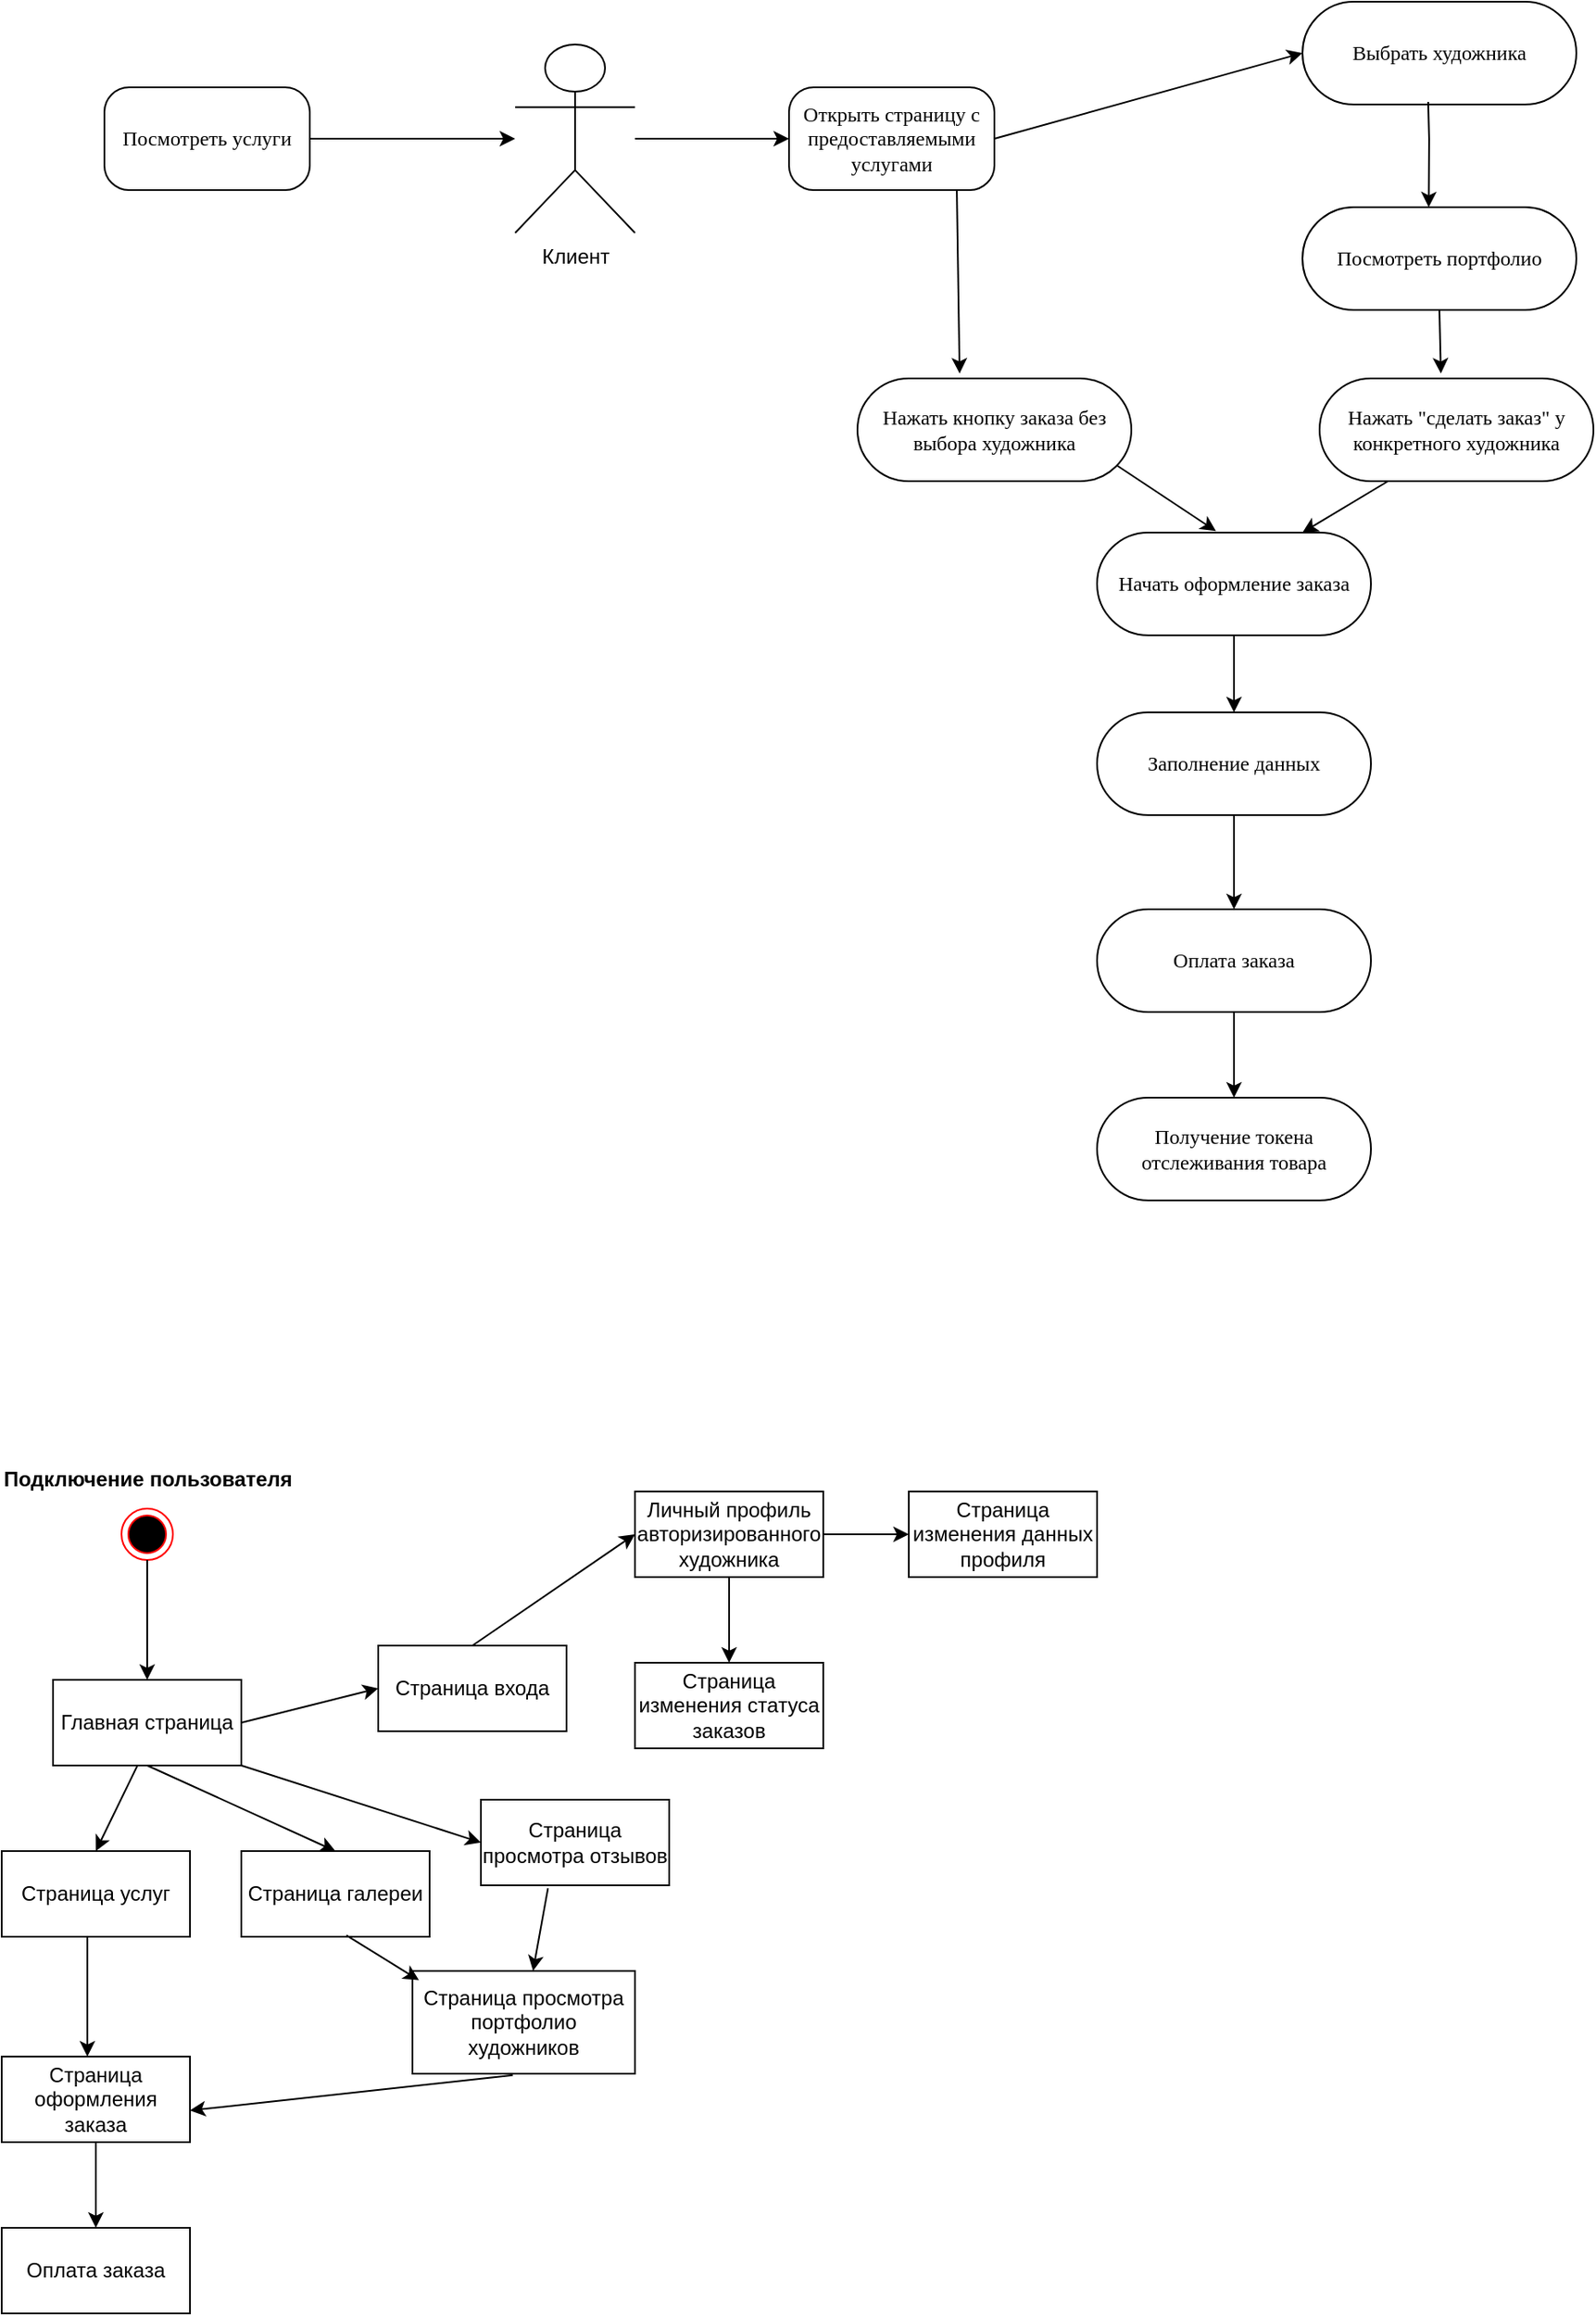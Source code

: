 <mxfile version="24.7.17">
  <diagram name="Page-1" id="58cdce13-f638-feb5-8d6f-7d28b1aa9fa0">
    <mxGraphModel dx="2100" dy="1134" grid="1" gridSize="10" guides="1" tooltips="1" connect="1" arrows="1" fold="1" page="1" pageScale="1" pageWidth="1100" pageHeight="850" background="none" math="0" shadow="0">
      <root>
        <mxCell id="0" />
        <mxCell id="1" parent="0" />
        <mxCell id="382b91b5511bd0f7-6" value="Посмотреть услуги" style="rounded=1;whiteSpace=wrap;html=1;arcSize=24;shadow=0;comic=0;labelBackgroundColor=none;fontFamily=Verdana;fontSize=12;align=center;" parent="1" vertex="1">
          <mxGeometry x="60" y="60" width="120" height="60" as="geometry" />
        </mxCell>
        <mxCell id="SgjmKy2x-hNEDJPNq4OX-2" value="Клиент&lt;div&gt;&lt;br&gt;&lt;/div&gt;" style="shape=umlActor;verticalLabelPosition=bottom;verticalAlign=top;html=1;outlineConnect=0;" vertex="1" parent="1">
          <mxGeometry x="300" y="35" width="70" height="110" as="geometry" />
        </mxCell>
        <mxCell id="SgjmKy2x-hNEDJPNq4OX-4" value="" style="endArrow=classic;html=1;rounded=0;" edge="1" parent="1" source="382b91b5511bd0f7-6" target="SgjmKy2x-hNEDJPNq4OX-2">
          <mxGeometry width="50" height="50" relative="1" as="geometry">
            <mxPoint x="430" y="160" as="sourcePoint" />
            <mxPoint x="330" y="100" as="targetPoint" />
          </mxGeometry>
        </mxCell>
        <mxCell id="SgjmKy2x-hNEDJPNq4OX-5" value="Открыть страницу с предоставляемыми услугами" style="rounded=1;whiteSpace=wrap;html=1;arcSize=24;shadow=0;comic=0;labelBackgroundColor=none;fontFamily=Verdana;fontSize=12;align=center;" vertex="1" parent="1">
          <mxGeometry x="460" y="60" width="120" height="60" as="geometry" />
        </mxCell>
        <mxCell id="SgjmKy2x-hNEDJPNq4OX-6" value="" style="endArrow=classic;html=1;rounded=0;entryX=0;entryY=0.5;entryDx=0;entryDy=0;" edge="1" parent="1" source="SgjmKy2x-hNEDJPNq4OX-2" target="SgjmKy2x-hNEDJPNq4OX-5">
          <mxGeometry width="50" height="50" relative="1" as="geometry">
            <mxPoint x="570" y="120" as="sourcePoint" />
            <mxPoint x="620" y="70" as="targetPoint" />
          </mxGeometry>
        </mxCell>
        <mxCell id="SgjmKy2x-hNEDJPNq4OX-7" value="Выбрать художника" style="rounded=1;whiteSpace=wrap;html=1;arcSize=50;shadow=0;comic=0;labelBackgroundColor=none;fontFamily=Verdana;fontSize=12;align=center;" vertex="1" parent="1">
          <mxGeometry x="760" y="10" width="160" height="60" as="geometry" />
        </mxCell>
        <mxCell id="SgjmKy2x-hNEDJPNq4OX-8" value="Посмотреть портфолио" style="rounded=1;whiteSpace=wrap;html=1;arcSize=50;shadow=0;comic=0;labelBackgroundColor=none;fontFamily=Verdana;fontSize=12;align=center;" vertex="1" parent="1">
          <mxGeometry x="760" y="130" width="160" height="60" as="geometry" />
        </mxCell>
        <mxCell id="SgjmKy2x-hNEDJPNq4OX-9" value="Нажать кнопку заказа без выбора художника" style="rounded=1;whiteSpace=wrap;html=1;arcSize=50;shadow=0;comic=0;labelBackgroundColor=none;fontFamily=Verdana;fontSize=12;align=center;" vertex="1" parent="1">
          <mxGeometry x="500" y="230" width="160" height="60" as="geometry" />
        </mxCell>
        <mxCell id="SgjmKy2x-hNEDJPNq4OX-10" value="Нажать &quot;сделать заказ&quot; у конкретного художника" style="rounded=1;whiteSpace=wrap;html=1;arcSize=50;shadow=0;comic=0;labelBackgroundColor=none;fontFamily=Verdana;fontSize=12;align=center;" vertex="1" parent="1">
          <mxGeometry x="770" y="230" width="160" height="60" as="geometry" />
        </mxCell>
        <mxCell id="SgjmKy2x-hNEDJPNq4OX-11" value="Начать оформление заказа" style="rounded=1;whiteSpace=wrap;html=1;arcSize=50;shadow=0;comic=0;labelBackgroundColor=none;fontFamily=Verdana;fontSize=12;align=center;" vertex="1" parent="1">
          <mxGeometry x="640" y="320" width="160" height="60" as="geometry" />
        </mxCell>
        <mxCell id="SgjmKy2x-hNEDJPNq4OX-12" value="Заполнение данных" style="rounded=1;whiteSpace=wrap;html=1;arcSize=50;shadow=0;comic=0;labelBackgroundColor=none;fontFamily=Verdana;fontSize=12;align=center;" vertex="1" parent="1">
          <mxGeometry x="640" y="425" width="160" height="60" as="geometry" />
        </mxCell>
        <mxCell id="SgjmKy2x-hNEDJPNq4OX-13" value="Получение токена отслеживания товара" style="rounded=1;whiteSpace=wrap;html=1;arcSize=50;shadow=0;comic=0;labelBackgroundColor=none;fontFamily=Verdana;fontSize=12;align=center;" vertex="1" parent="1">
          <mxGeometry x="640" y="650" width="160" height="60" as="geometry" />
        </mxCell>
        <mxCell id="SgjmKy2x-hNEDJPNq4OX-14" value="Оплата заказа" style="rounded=1;whiteSpace=wrap;html=1;arcSize=50;shadow=0;comic=0;labelBackgroundColor=none;fontFamily=Verdana;fontSize=12;align=center;" vertex="1" parent="1">
          <mxGeometry x="640" y="540" width="160" height="60" as="geometry" />
        </mxCell>
        <mxCell id="SgjmKy2x-hNEDJPNq4OX-15" value="" style="endArrow=classic;html=1;rounded=0;exitX=1;exitY=0.5;exitDx=0;exitDy=0;entryX=0;entryY=0.5;entryDx=0;entryDy=0;" edge="1" parent="1" source="SgjmKy2x-hNEDJPNq4OX-5" target="SgjmKy2x-hNEDJPNq4OX-7">
          <mxGeometry width="50" height="50" relative="1" as="geometry">
            <mxPoint x="680" y="210" as="sourcePoint" />
            <mxPoint x="730" y="160" as="targetPoint" />
          </mxGeometry>
        </mxCell>
        <mxCell id="SgjmKy2x-hNEDJPNq4OX-16" value="" style="endArrow=classic;html=1;rounded=0;exitX=0.459;exitY=0.975;exitDx=0;exitDy=0;exitPerimeter=0;entryX=0.461;entryY=0.001;entryDx=0;entryDy=0;entryPerimeter=0;" edge="1" parent="1" source="SgjmKy2x-hNEDJPNq4OX-7" target="SgjmKy2x-hNEDJPNq4OX-8">
          <mxGeometry width="50" height="50" relative="1" as="geometry">
            <mxPoint x="680" y="210" as="sourcePoint" />
            <mxPoint x="730" y="160" as="targetPoint" />
            <Array as="points">
              <mxPoint x="834" y="90" />
            </Array>
          </mxGeometry>
        </mxCell>
        <mxCell id="SgjmKy2x-hNEDJPNq4OX-17" value="" style="endArrow=classic;html=1;rounded=0;exitX=0.5;exitY=1;exitDx=0;exitDy=0;entryX=0.443;entryY=-0.048;entryDx=0;entryDy=0;entryPerimeter=0;" edge="1" parent="1" source="SgjmKy2x-hNEDJPNq4OX-8" target="SgjmKy2x-hNEDJPNq4OX-10">
          <mxGeometry width="50" height="50" relative="1" as="geometry">
            <mxPoint x="740" y="240" as="sourcePoint" />
            <mxPoint x="790" y="190" as="targetPoint" />
          </mxGeometry>
        </mxCell>
        <mxCell id="SgjmKy2x-hNEDJPNq4OX-18" value="" style="endArrow=classic;html=1;rounded=0;exitX=0.817;exitY=0.995;exitDx=0;exitDy=0;exitPerimeter=0;entryX=0.373;entryY=-0.048;entryDx=0;entryDy=0;entryPerimeter=0;" edge="1" parent="1" source="SgjmKy2x-hNEDJPNq4OX-5" target="SgjmKy2x-hNEDJPNq4OX-9">
          <mxGeometry width="50" height="50" relative="1" as="geometry">
            <mxPoint x="710" y="230" as="sourcePoint" />
            <mxPoint x="760" y="180" as="targetPoint" />
          </mxGeometry>
        </mxCell>
        <mxCell id="SgjmKy2x-hNEDJPNq4OX-19" value="" style="endArrow=classic;html=1;rounded=0;exitX=0.948;exitY=0.848;exitDx=0;exitDy=0;exitPerimeter=0;entryX=0.434;entryY=-0.014;entryDx=0;entryDy=0;entryPerimeter=0;" edge="1" parent="1" source="SgjmKy2x-hNEDJPNq4OX-9" target="SgjmKy2x-hNEDJPNq4OX-11">
          <mxGeometry width="50" height="50" relative="1" as="geometry">
            <mxPoint x="740" y="300" as="sourcePoint" />
            <mxPoint x="790" y="250" as="targetPoint" />
          </mxGeometry>
        </mxCell>
        <mxCell id="SgjmKy2x-hNEDJPNq4OX-20" value="" style="endArrow=classic;html=1;rounded=0;exitX=0.25;exitY=1;exitDx=0;exitDy=0;entryX=0.75;entryY=0;entryDx=0;entryDy=0;" edge="1" parent="1" source="SgjmKy2x-hNEDJPNq4OX-10" target="SgjmKy2x-hNEDJPNq4OX-11">
          <mxGeometry width="50" height="50" relative="1" as="geometry">
            <mxPoint x="740" y="300" as="sourcePoint" />
            <mxPoint x="790" y="250" as="targetPoint" />
          </mxGeometry>
        </mxCell>
        <mxCell id="SgjmKy2x-hNEDJPNq4OX-21" value="" style="endArrow=classic;html=1;rounded=0;exitX=0.5;exitY=1;exitDx=0;exitDy=0;entryX=0.5;entryY=0;entryDx=0;entryDy=0;" edge="1" parent="1" source="SgjmKy2x-hNEDJPNq4OX-11" target="SgjmKy2x-hNEDJPNq4OX-12">
          <mxGeometry width="50" height="50" relative="1" as="geometry">
            <mxPoint x="710" y="510" as="sourcePoint" />
            <mxPoint x="760" y="460" as="targetPoint" />
          </mxGeometry>
        </mxCell>
        <mxCell id="SgjmKy2x-hNEDJPNq4OX-22" value="" style="endArrow=classic;html=1;rounded=0;entryX=0.5;entryY=0;entryDx=0;entryDy=0;" edge="1" parent="1" target="SgjmKy2x-hNEDJPNq4OX-14">
          <mxGeometry width="50" height="50" relative="1" as="geometry">
            <mxPoint x="720" y="485" as="sourcePoint" />
            <mxPoint x="760" y="460" as="targetPoint" />
          </mxGeometry>
        </mxCell>
        <mxCell id="SgjmKy2x-hNEDJPNq4OX-23" value="" style="endArrow=classic;html=1;rounded=0;exitX=0.5;exitY=1;exitDx=0;exitDy=0;entryX=0.5;entryY=0;entryDx=0;entryDy=0;" edge="1" parent="1" source="SgjmKy2x-hNEDJPNq4OX-14" target="SgjmKy2x-hNEDJPNq4OX-13">
          <mxGeometry width="50" height="50" relative="1" as="geometry">
            <mxPoint x="720" y="580" as="sourcePoint" />
            <mxPoint x="770" y="530" as="targetPoint" />
          </mxGeometry>
        </mxCell>
        <mxCell id="SgjmKy2x-hNEDJPNq4OX-26" value="" style="ellipse;html=1;shape=endState;fillColor=#000000;strokeColor=#ff0000;" vertex="1" parent="1">
          <mxGeometry x="70" y="890" width="30" height="30" as="geometry" />
        </mxCell>
        <mxCell id="SgjmKy2x-hNEDJPNq4OX-27" value="Главная страница" style="html=1;whiteSpace=wrap;" vertex="1" parent="1">
          <mxGeometry x="30" y="990" width="110" height="50" as="geometry" />
        </mxCell>
        <mxCell id="SgjmKy2x-hNEDJPNq4OX-28" value="" style="endArrow=classic;html=1;rounded=0;exitX=0.5;exitY=1;exitDx=0;exitDy=0;entryX=0.5;entryY=0;entryDx=0;entryDy=0;" edge="1" parent="1" source="SgjmKy2x-hNEDJPNq4OX-26" target="SgjmKy2x-hNEDJPNq4OX-27">
          <mxGeometry width="50" height="50" relative="1" as="geometry">
            <mxPoint x="170" y="950" as="sourcePoint" />
            <mxPoint x="220" y="900" as="targetPoint" />
          </mxGeometry>
        </mxCell>
        <mxCell id="SgjmKy2x-hNEDJPNq4OX-29" value="Подключение пользователя" style="text;align=center;fontStyle=1;verticalAlign=middle;spacingLeft=3;spacingRight=3;strokeColor=none;rotatable=0;points=[[0,0.5],[1,0.5]];portConstraint=eastwest;html=1;" vertex="1" parent="1">
          <mxGeometry x="45" y="860" width="80" height="26" as="geometry" />
        </mxCell>
        <mxCell id="SgjmKy2x-hNEDJPNq4OX-30" value="Страница входа" style="html=1;whiteSpace=wrap;" vertex="1" parent="1">
          <mxGeometry x="220" y="970" width="110" height="50" as="geometry" />
        </mxCell>
        <mxCell id="SgjmKy2x-hNEDJPNq4OX-31" value="" style="endArrow=classic;html=1;rounded=0;exitX=1;exitY=0.5;exitDx=0;exitDy=0;entryX=0;entryY=0.5;entryDx=0;entryDy=0;" edge="1" parent="1" source="SgjmKy2x-hNEDJPNq4OX-27" target="SgjmKy2x-hNEDJPNq4OX-30">
          <mxGeometry width="50" height="50" relative="1" as="geometry">
            <mxPoint x="230" y="1050" as="sourcePoint" />
            <mxPoint x="280" y="1000" as="targetPoint" />
          </mxGeometry>
        </mxCell>
        <mxCell id="SgjmKy2x-hNEDJPNq4OX-32" value="" style="endArrow=classic;html=1;rounded=0;exitX=0.5;exitY=1;exitDx=0;exitDy=0;entryX=0.5;entryY=0;entryDx=0;entryDy=0;" edge="1" parent="1" source="SgjmKy2x-hNEDJPNq4OX-27" target="SgjmKy2x-hNEDJPNq4OX-33">
          <mxGeometry width="50" height="50" relative="1" as="geometry">
            <mxPoint x="210" y="1050" as="sourcePoint" />
            <mxPoint x="85" y="1090" as="targetPoint" />
          </mxGeometry>
        </mxCell>
        <mxCell id="SgjmKy2x-hNEDJPNq4OX-33" value="Страница галереи" style="html=1;whiteSpace=wrap;" vertex="1" parent="1">
          <mxGeometry x="140" y="1090" width="110" height="50" as="geometry" />
        </mxCell>
        <mxCell id="SgjmKy2x-hNEDJPNq4OX-34" value="Страница просмотра отзывов" style="html=1;whiteSpace=wrap;" vertex="1" parent="1">
          <mxGeometry x="280" y="1060" width="110" height="50" as="geometry" />
        </mxCell>
        <mxCell id="SgjmKy2x-hNEDJPNq4OX-35" value="Страница просмотра портфолио художников" style="html=1;whiteSpace=wrap;" vertex="1" parent="1">
          <mxGeometry x="240" y="1160" width="130" height="60" as="geometry" />
        </mxCell>
        <mxCell id="SgjmKy2x-hNEDJPNq4OX-36" value="Оплата заказа" style="html=1;whiteSpace=wrap;" vertex="1" parent="1">
          <mxGeometry y="1310" width="110" height="50" as="geometry" />
        </mxCell>
        <mxCell id="SgjmKy2x-hNEDJPNq4OX-37" value="Страница услуг" style="html=1;whiteSpace=wrap;" vertex="1" parent="1">
          <mxGeometry y="1090" width="110" height="50" as="geometry" />
        </mxCell>
        <mxCell id="SgjmKy2x-hNEDJPNq4OX-38" value="Страница оформления заказа" style="html=1;whiteSpace=wrap;" vertex="1" parent="1">
          <mxGeometry y="1210" width="110" height="50" as="geometry" />
        </mxCell>
        <mxCell id="SgjmKy2x-hNEDJPNq4OX-39" value="" style="endArrow=classic;html=1;rounded=0;exitX=0.447;exitY=1.006;exitDx=0;exitDy=0;exitPerimeter=0;entryX=0.5;entryY=0;entryDx=0;entryDy=0;" edge="1" parent="1" source="SgjmKy2x-hNEDJPNq4OX-27" target="SgjmKy2x-hNEDJPNq4OX-37">
          <mxGeometry width="50" height="50" relative="1" as="geometry">
            <mxPoint x="250" y="1120" as="sourcePoint" />
            <mxPoint x="300" y="1070" as="targetPoint" />
          </mxGeometry>
        </mxCell>
        <mxCell id="SgjmKy2x-hNEDJPNq4OX-40" value="" style="endArrow=classic;html=1;rounded=0;exitX=1;exitY=1;exitDx=0;exitDy=0;entryX=0;entryY=0.5;entryDx=0;entryDy=0;" edge="1" parent="1" source="SgjmKy2x-hNEDJPNq4OX-27" target="SgjmKy2x-hNEDJPNq4OX-34">
          <mxGeometry width="50" height="50" relative="1" as="geometry">
            <mxPoint x="230" y="1200" as="sourcePoint" />
            <mxPoint x="280" y="1150" as="targetPoint" />
          </mxGeometry>
        </mxCell>
        <mxCell id="SgjmKy2x-hNEDJPNq4OX-41" value="" style="endArrow=classic;html=1;rounded=0;exitX=0.558;exitY=0.983;exitDx=0;exitDy=0;exitPerimeter=0;entryX=0.029;entryY=0.09;entryDx=0;entryDy=0;entryPerimeter=0;" edge="1" parent="1" source="SgjmKy2x-hNEDJPNq4OX-33" target="SgjmKy2x-hNEDJPNq4OX-35">
          <mxGeometry width="50" height="50" relative="1" as="geometry">
            <mxPoint x="230" y="1130" as="sourcePoint" />
            <mxPoint x="280" y="1080" as="targetPoint" />
          </mxGeometry>
        </mxCell>
        <mxCell id="SgjmKy2x-hNEDJPNq4OX-43" value="" style="endArrow=classic;html=1;rounded=0;exitX=0.356;exitY=1.034;exitDx=0;exitDy=0;exitPerimeter=0;" edge="1" parent="1" source="SgjmKy2x-hNEDJPNq4OX-34" target="SgjmKy2x-hNEDJPNq4OX-35">
          <mxGeometry width="50" height="50" relative="1" as="geometry">
            <mxPoint x="230" y="1130" as="sourcePoint" />
            <mxPoint x="280" y="1080" as="targetPoint" />
          </mxGeometry>
        </mxCell>
        <mxCell id="SgjmKy2x-hNEDJPNq4OX-44" value="" style="endArrow=classic;html=1;rounded=0;exitX=0.455;exitY=1;exitDx=0;exitDy=0;exitPerimeter=0;entryX=0.455;entryY=0;entryDx=0;entryDy=0;entryPerimeter=0;" edge="1" parent="1" source="SgjmKy2x-hNEDJPNq4OX-37" target="SgjmKy2x-hNEDJPNq4OX-38">
          <mxGeometry width="50" height="50" relative="1" as="geometry">
            <mxPoint x="250" y="1200" as="sourcePoint" />
            <mxPoint x="300" y="1150" as="targetPoint" />
          </mxGeometry>
        </mxCell>
        <mxCell id="SgjmKy2x-hNEDJPNq4OX-45" value="" style="endArrow=classic;html=1;rounded=0;exitX=0.451;exitY=1.014;exitDx=0;exitDy=0;exitPerimeter=0;entryX=1;entryY=0.629;entryDx=0;entryDy=0;entryPerimeter=0;" edge="1" parent="1" source="SgjmKy2x-hNEDJPNq4OX-35" target="SgjmKy2x-hNEDJPNq4OX-38">
          <mxGeometry width="50" height="50" relative="1" as="geometry">
            <mxPoint x="250" y="1200" as="sourcePoint" />
            <mxPoint x="300" y="1150" as="targetPoint" />
          </mxGeometry>
        </mxCell>
        <mxCell id="SgjmKy2x-hNEDJPNq4OX-46" value="" style="endArrow=classic;html=1;rounded=0;exitX=0.5;exitY=1;exitDx=0;exitDy=0;entryX=0.5;entryY=0;entryDx=0;entryDy=0;" edge="1" parent="1" source="SgjmKy2x-hNEDJPNq4OX-38" target="SgjmKy2x-hNEDJPNq4OX-36">
          <mxGeometry width="50" height="50" relative="1" as="geometry">
            <mxPoint x="230" y="1250" as="sourcePoint" />
            <mxPoint x="280" y="1200" as="targetPoint" />
          </mxGeometry>
        </mxCell>
        <mxCell id="SgjmKy2x-hNEDJPNq4OX-47" value="Личный профиль авторизированного художника" style="html=1;whiteSpace=wrap;" vertex="1" parent="1">
          <mxGeometry x="370" y="880" width="110" height="50" as="geometry" />
        </mxCell>
        <mxCell id="SgjmKy2x-hNEDJPNq4OX-48" value="" style="endArrow=classic;html=1;rounded=0;exitX=0.5;exitY=0;exitDx=0;exitDy=0;entryX=0;entryY=0.5;entryDx=0;entryDy=0;" edge="1" parent="1" source="SgjmKy2x-hNEDJPNq4OX-30" target="SgjmKy2x-hNEDJPNq4OX-47">
          <mxGeometry width="50" height="50" relative="1" as="geometry">
            <mxPoint x="460" y="1000" as="sourcePoint" />
            <mxPoint x="510" y="950" as="targetPoint" />
          </mxGeometry>
        </mxCell>
        <mxCell id="SgjmKy2x-hNEDJPNq4OX-49" value="Страница изменения статуса заказов" style="html=1;whiteSpace=wrap;" vertex="1" parent="1">
          <mxGeometry x="370" y="980" width="110" height="50" as="geometry" />
        </mxCell>
        <mxCell id="SgjmKy2x-hNEDJPNq4OX-50" value="" style="endArrow=classic;html=1;rounded=0;exitX=0.5;exitY=1;exitDx=0;exitDy=0;" edge="1" parent="1" source="SgjmKy2x-hNEDJPNq4OX-47">
          <mxGeometry width="50" height="50" relative="1" as="geometry">
            <mxPoint x="460" y="1000" as="sourcePoint" />
            <mxPoint x="425" y="980" as="targetPoint" />
          </mxGeometry>
        </mxCell>
        <mxCell id="SgjmKy2x-hNEDJPNq4OX-51" value="Страница изменения данных профиля" style="html=1;whiteSpace=wrap;" vertex="1" parent="1">
          <mxGeometry x="530" y="880" width="110" height="50" as="geometry" />
        </mxCell>
        <mxCell id="SgjmKy2x-hNEDJPNq4OX-52" value="" style="endArrow=classic;html=1;rounded=0;exitX=1;exitY=0.5;exitDx=0;exitDy=0;entryX=0;entryY=0.5;entryDx=0;entryDy=0;" edge="1" parent="1" source="SgjmKy2x-hNEDJPNq4OX-47" target="SgjmKy2x-hNEDJPNq4OX-51">
          <mxGeometry width="50" height="50" relative="1" as="geometry">
            <mxPoint x="460" y="1000" as="sourcePoint" />
            <mxPoint x="510" y="950" as="targetPoint" />
          </mxGeometry>
        </mxCell>
      </root>
    </mxGraphModel>
  </diagram>
</mxfile>
